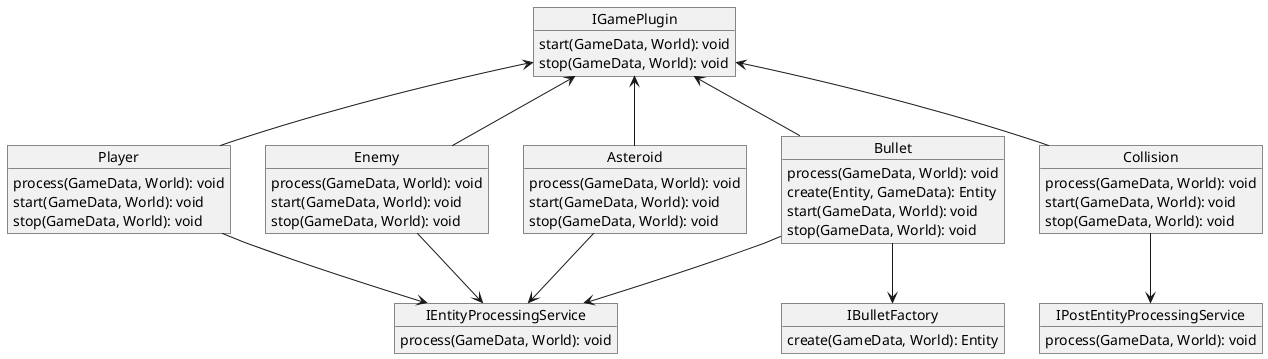 @startuml
' Interfaces
object IEntityProcessingService
IEntityProcessingService : process(GameData, World): void
object IPostEntityProcessingService
IPostEntityProcessingService : process(GameData, World): void
object IBulletFactory
IBulletFactory : create(GameData, World): Entity
object IGamePlugin
IGamePlugin : start(GameData, World): void
IGamePlugin : stop(GameData, World): void

' Components
object Player
Player : process(GameData, World): void
Player : start(GameData, World): void
Player : stop(GameData, World): void

object Enemy
Enemy : process(GameData, World): void
Enemy : start(GameData, World): void
Enemy : stop(GameData, World): void

object Asteroid
Asteroid : process(GameData, World): void
Asteroid : start(GameData, World): void
Asteroid : stop(GameData, World): void

object Bullet
Bullet : process(GameData, World): void
Bullet : create(Entity, GameData): Entity
Bullet : start(GameData, World): void
Bullet : stop(GameData, World): void

object Collision
Collision : process(GameData, World): void
Collision : start(GameData, World): void
Collision : stop(GameData, World): void


' Relationships
Bullet --> IBulletFactory

IGamePlugin <-- Bullet
IGamePlugin <-- Asteroid
IGamePlugin <-- Player
IGamePlugin <-- Enemy
IGamePlugin <-- Collision

Bullet --> IEntityProcessingService
Asteroid --> IEntityProcessingService
Player --> IEntityProcessingService
Enemy --> IEntityProcessingService

Collision --> IPostEntityProcessingService



@enduml